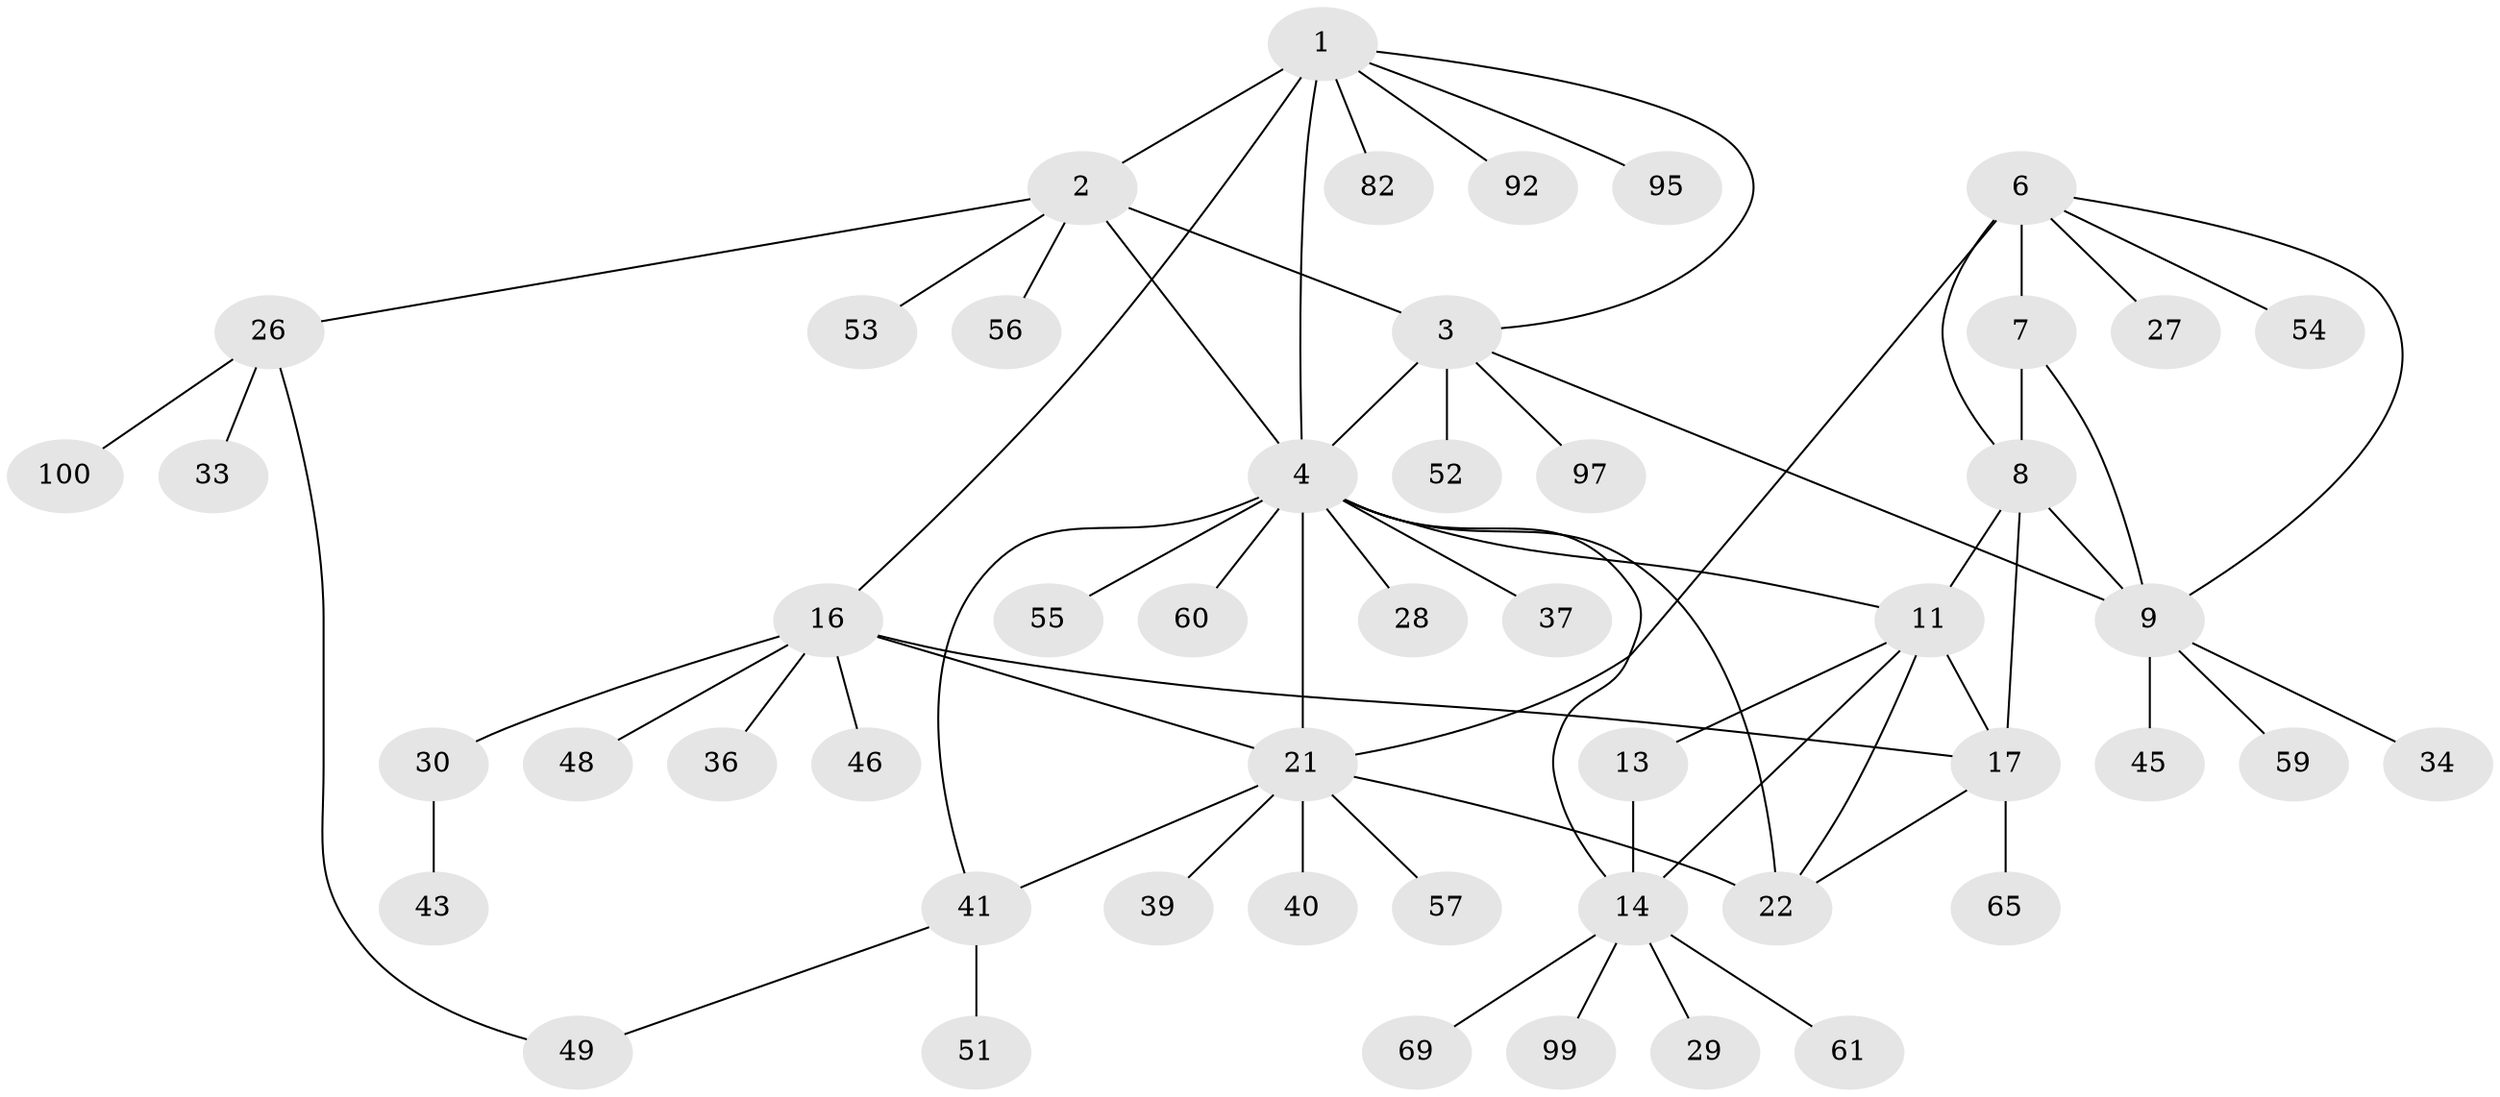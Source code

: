 // original degree distribution, {8: 0.06930693069306931, 7: 0.06930693069306931, 10: 0.019801980198019802, 5: 0.0297029702970297, 6: 0.039603960396039604, 9: 0.019801980198019802, 4: 0.0297029702970297, 2: 0.10891089108910891, 1: 0.5841584158415841, 3: 0.0297029702970297}
// Generated by graph-tools (version 1.1) at 2025/15/03/09/25 04:15:50]
// undirected, 50 vertices, 67 edges
graph export_dot {
graph [start="1"]
  node [color=gray90,style=filled];
  1;
  2;
  3;
  4 [super="+5+35+23+94"];
  6 [super="+86+62+47+66"];
  7 [super="+10+83+85+71+32"];
  8 [super="+42"];
  9;
  11 [super="+15+12"];
  13 [super="+75"];
  14;
  16 [super="+20+58+101"];
  17 [super="+18+93"];
  21 [super="+24+91"];
  22 [super="+80+50+31"];
  26;
  27 [super="+90"];
  28;
  29;
  30 [super="+74+87"];
  33;
  34;
  36 [super="+89"];
  37;
  39;
  40;
  41;
  43;
  45;
  46 [super="+88"];
  48;
  49 [super="+98"];
  51;
  52;
  53;
  54;
  55;
  56 [super="+76"];
  57;
  59;
  60;
  61;
  65;
  69 [super="+79+77"];
  82;
  92;
  95;
  97;
  99;
  100;
  1 -- 2;
  1 -- 3;
  1 -- 4 [weight=2];
  1 -- 16;
  1 -- 82;
  1 -- 92;
  1 -- 95;
  2 -- 3;
  2 -- 4 [weight=2];
  2 -- 26;
  2 -- 53;
  2 -- 56;
  3 -- 4 [weight=2];
  3 -- 9;
  3 -- 52;
  3 -- 97;
  4 -- 28;
  4 -- 37;
  4 -- 55;
  4 -- 41;
  4 -- 14;
  4 -- 11;
  4 -- 21 [weight=3];
  4 -- 22;
  4 -- 60;
  6 -- 7 [weight=2];
  6 -- 8;
  6 -- 9;
  6 -- 27;
  6 -- 21 [weight=2];
  6 -- 54;
  7 -- 8 [weight=2];
  7 -- 9 [weight=2];
  8 -- 9;
  8 -- 17;
  8 -- 11;
  9 -- 34;
  9 -- 45;
  9 -- 59;
  11 -- 13 [weight=3];
  11 -- 14 [weight=3];
  11 -- 22;
  11 -- 17;
  13 -- 14;
  14 -- 29;
  14 -- 61;
  14 -- 69;
  14 -- 99;
  16 -- 17 [weight=6];
  16 -- 21 [weight=2];
  16 -- 48;
  16 -- 36;
  16 -- 30;
  16 -- 46;
  17 -- 65;
  17 -- 22;
  21 -- 22 [weight=3];
  21 -- 39;
  21 -- 40;
  21 -- 41;
  21 -- 57;
  26 -- 33;
  26 -- 49;
  26 -- 100;
  30 -- 43;
  41 -- 51;
  41 -- 49;
}
